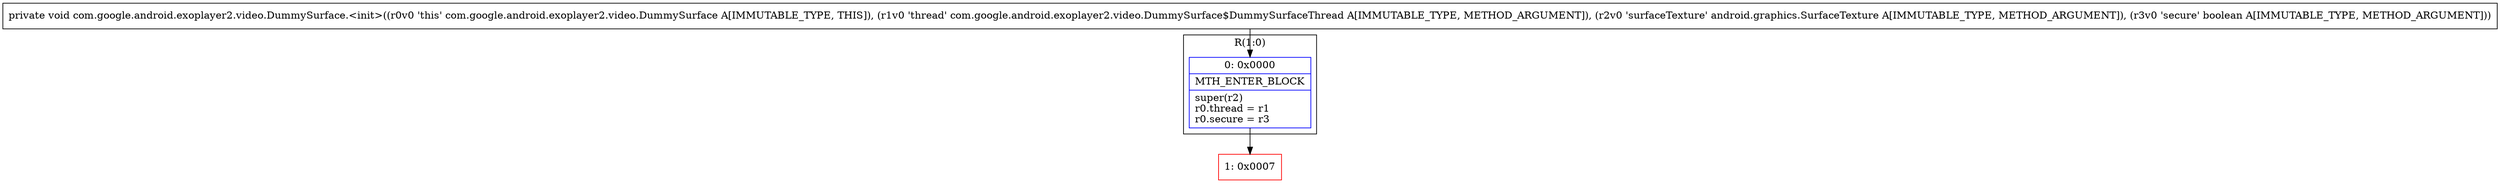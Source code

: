 digraph "CFG forcom.google.android.exoplayer2.video.DummySurface.\<init\>(Lcom\/google\/android\/exoplayer2\/video\/DummySurface$DummySurfaceThread;Landroid\/graphics\/SurfaceTexture;Z)V" {
subgraph cluster_Region_320871631 {
label = "R(1:0)";
node [shape=record,color=blue];
Node_0 [shape=record,label="{0\:\ 0x0000|MTH_ENTER_BLOCK\l|super(r2)\lr0.thread = r1\lr0.secure = r3\l}"];
}
Node_1 [shape=record,color=red,label="{1\:\ 0x0007}"];
MethodNode[shape=record,label="{private void com.google.android.exoplayer2.video.DummySurface.\<init\>((r0v0 'this' com.google.android.exoplayer2.video.DummySurface A[IMMUTABLE_TYPE, THIS]), (r1v0 'thread' com.google.android.exoplayer2.video.DummySurface$DummySurfaceThread A[IMMUTABLE_TYPE, METHOD_ARGUMENT]), (r2v0 'surfaceTexture' android.graphics.SurfaceTexture A[IMMUTABLE_TYPE, METHOD_ARGUMENT]), (r3v0 'secure' boolean A[IMMUTABLE_TYPE, METHOD_ARGUMENT])) }"];
MethodNode -> Node_0;
Node_0 -> Node_1;
}

